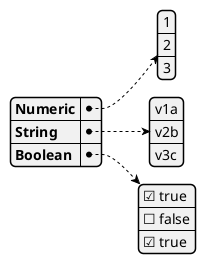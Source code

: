 @startjson
{
    "Numeric": [1, 2, 3],
    "String ": ["v1a", "v2b", "v3c"],
    "Boolean": [true, false, true]
}
@endjson
